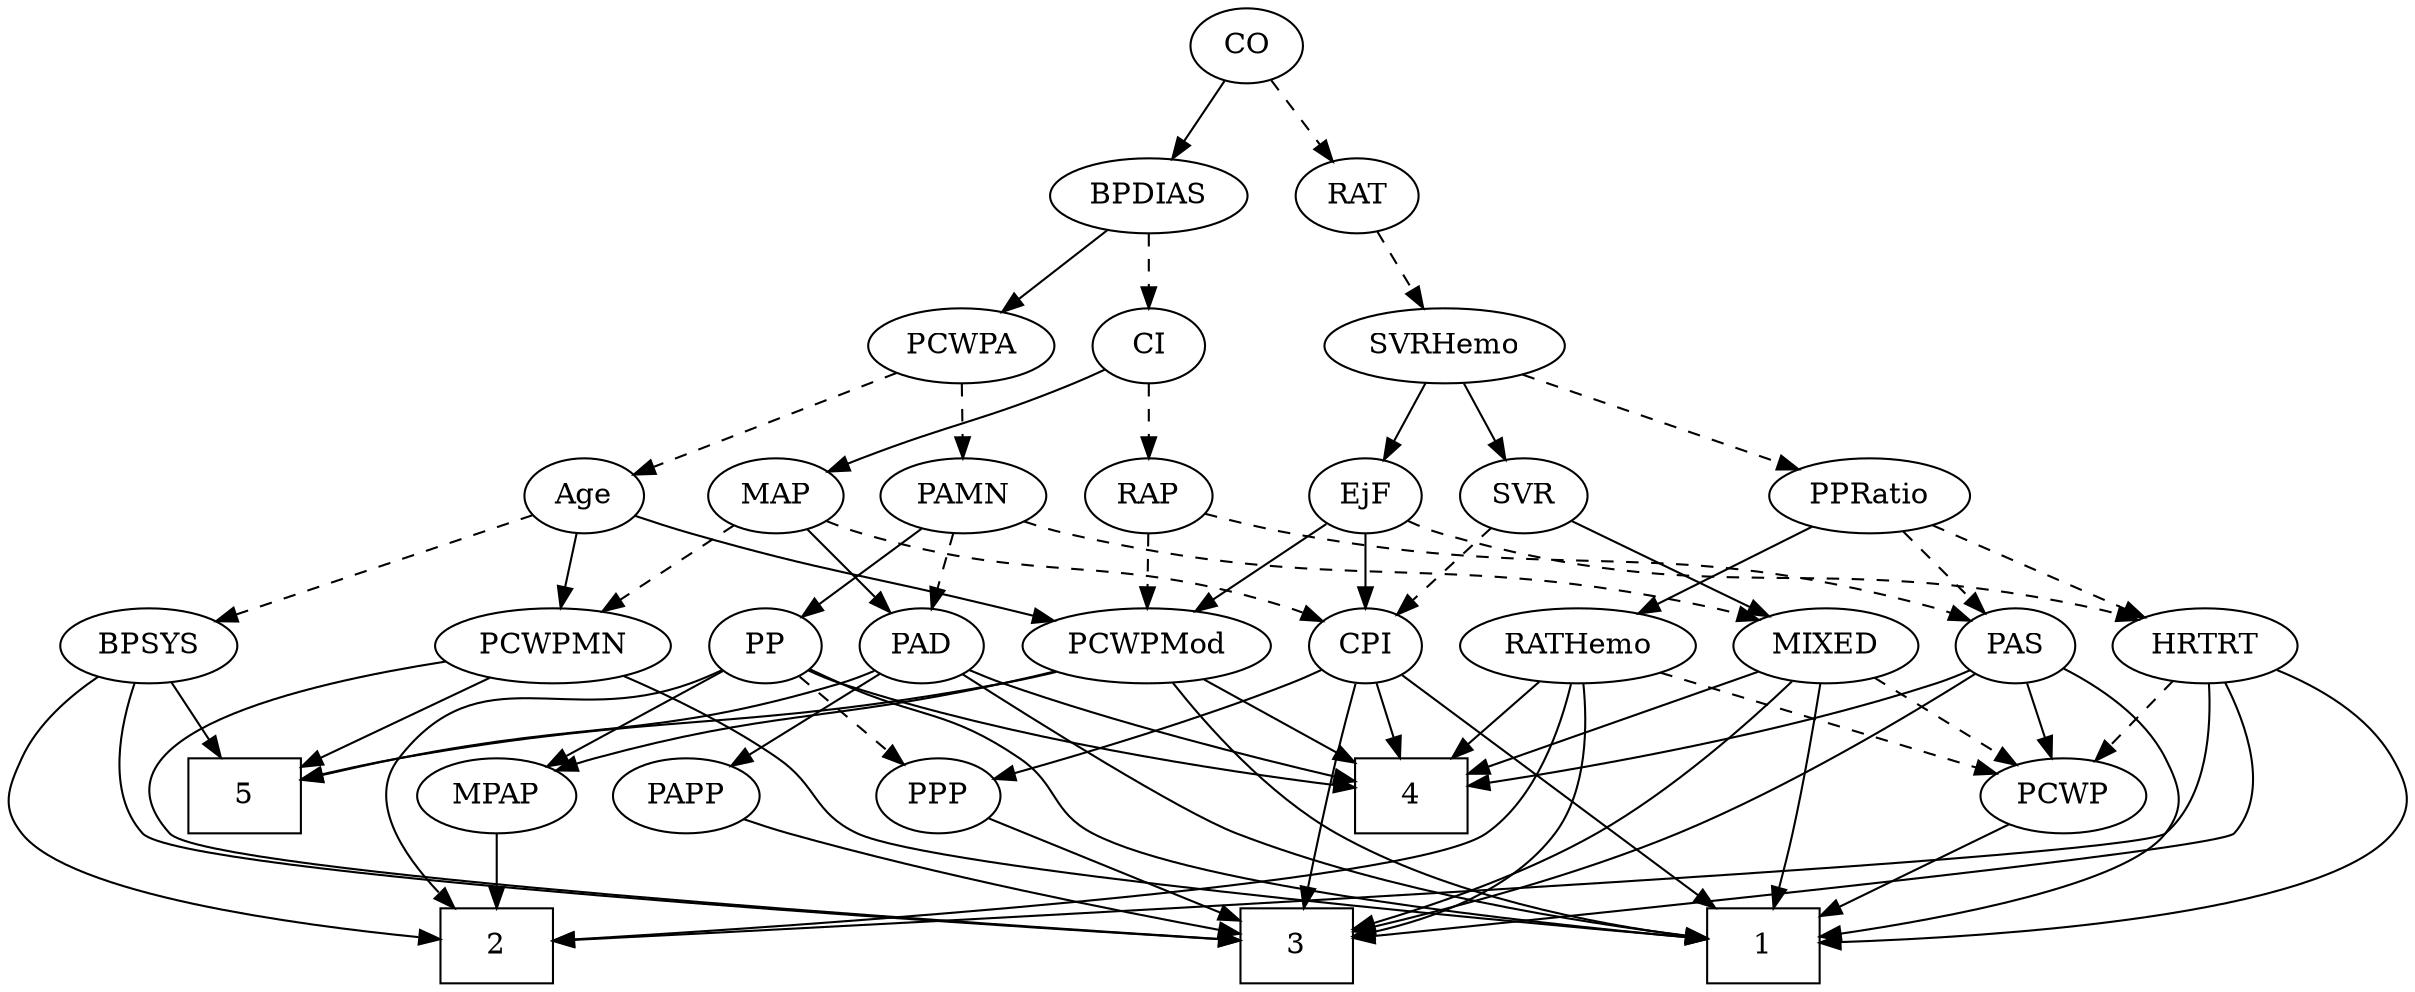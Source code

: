 strict digraph {
	graph [bb="0,0,1127.8,468"];
	node [label="\N"];
	1	[height=0.5,
		pos="714.7,18",
		shape=box,
		width=0.75];
	2	[height=0.5,
		pos="431.7,18",
		shape=box,
		width=0.75];
	3	[height=0.5,
		pos="566.7,18",
		shape=box,
		width=0.75];
	4	[height=0.5,
		pos="659.7,90",
		shape=box,
		width=0.75];
	5	[height=0.5,
		pos="155.7,90",
		shape=box,
		width=0.75];
	Age	[height=0.5,
		pos="214.7,234",
		width=0.75];
	BPSYS	[height=0.5,
		pos="37.697,162",
		width=1.0471];
	Age -> BPSYS	[pos="e,65.935,174.17 191.92,223.99 162.48,212.35 110.8,191.91 75.442,177.93",
		style=dashed];
	PCWPMod	[height=0.5,
		pos="525.7,162",
		width=1.4443];
	Age -> PCWPMod	[pos="e,487.07,174.16 240.39,227.77 295.18,216.57 421.93,190.48 464.7,180 468.78,179 473.01,177.92 477.24,176.8",
		style=solid];
	PCWPMN	[height=0.5,
		pos="155.7,162",
		width=1.3902];
	Age -> PCWPMN	[pos="e,169.71,179.63 201.89,217.81 194.41,208.93 184.78,197.5 176.25,187.39",
		style=solid];
	EjF	[height=0.5,
		pos="622.7,234",
		width=0.75];
	CPI	[height=0.5,
		pos="622.7,162",
		width=0.75];
	EjF -> CPI	[pos="e,622.7,180.1 622.7,215.7 622.7,207.98 622.7,198.71 622.7,190.11",
		style=solid];
	EjF -> PCWPMod	[pos="e,547.1,178.45 604.91,220.16 591.03,210.14 571.45,196.02 555.23,184.31",
		style=solid];
	HRTRT	[height=0.5,
		pos="1031.7,162",
		width=1.1013];
	EjF -> HRTRT	[pos="e,996.24,170.49 643.2,221.96 648.16,219.67 653.52,217.51 658.7,216 781.71,180.2 818.2,200.3 944.7,180 958.26,177.82 972.94,175.1 \
986.31,172.47",
		style=dashed];
	RAP	[height=0.5,
		pos="525.7,234",
		width=0.77632];
	PAS	[height=0.5,
		pos="792.7,162",
		width=0.75];
	RAP -> PAS	[pos="e,772.1,173.73 550.53,225.7 561.57,222.55 574.74,218.93 586.7,216 661.71,197.62 683.51,204.66 756.7,180 758.61,179.35 760.56,178.63 \
762.51,177.87",
		style=dashed];
	RAP -> PCWPMod	[pos="e,525.7,180.1 525.7,215.7 525.7,207.98 525.7,198.71 525.7,190.11",
		style=dashed];
	MIXED	[height=0.5,
		pos="707.7,162",
		width=1.1193];
	MIXED -> 1	[pos="e,738.45,36.09 730.91,147.21 744.07,137.97 759.35,124.47 766.7,108 773.21,93.387 772.75,86.811 766.7,72 762.21,61.017 754.23,51.081 \
745.84,42.858",
		style=solid];
	MIXED -> 3	[pos="e,593.94,22.204 710.09,144.03 711.87,124.58 711.7,92.733 695.7,72 673.66,43.456 633.6,30.186 603.95,24.079",
		style=solid];
	MIXED -> 4	[pos="e,671.66,108.45 696.32,144.41 690.69,136.2 683.76,126.1 677.46,116.9",
		style=solid];
	PCWP	[height=0.5,
		pos="967.7,90",
		width=0.97491];
	MIXED -> PCWP	[pos="e,936,98.045 737.88,150.06 744.07,147.95 750.57,145.83 756.7,144 815,126.6 883.47,110.11 926.23,100.28",
		style=dashed];
	MPAP	[height=0.5,
		pos="431.7,90",
		width=0.97491];
	MPAP -> 2	[pos="e,431.7,36.104 431.7,71.697 431.7,63.983 431.7,54.712 431.7,46.112",
		style=solid];
	BPSYS -> 2	[pos="e,404.46,20.374 24.703,144.93 10.615,125.46 -7.5673,92.707 10.697,72 35.938,43.381 296.11,26.37 394.39,20.924",
		style=solid];
	BPSYS -> 3	[pos="e,539.47,24.266 39.936,144.02 43.647,123.31 53.162,88.973 76.697,72 147.47,20.96 381.19,47.392 467.7,36 488.17,33.304 510.89,29.464 \
529.39,26.116",
		style=solid];
	BPSYS -> 5	[pos="e,128.46,107.16 60.448,147.5 77.215,137.56 100.36,123.83 119.63,112.39",
		style=solid];
	PAD	[height=0.5,
		pos="335.7,162",
		width=0.79437];
	PAD -> 1	[pos="e,687.47,23.184 338.58,143.88 342.99,123.36 353.49,89.543 376.7,72 378.2,70.864 589.85,38.204 677.42,24.729",
		style=solid];
	PAD -> 4	[pos="e,632.6,95.511 360.53,153.04 370.47,150 382.07,146.63 392.7,144 474.02,123.85 570.76,106.19 622.56,97.235",
		style=solid];
	PAD -> 5	[pos="e,183,102.45 311.76,152.11 283.99,141.75 236.89,123.99 196.7,108 195.31,107.45 193.9,106.88 192.47,106.31",
		style=solid];
	PAPP	[height=0.5,
		pos="270.7,90",
		width=0.88464];
	PAD -> PAPP	[pos="e,284.91,106.31 321.91,146.15 313.16,136.72 301.65,124.33 291.76,113.69",
		style=solid];
	CO	[height=0.5,
		pos="564.7,450",
		width=0.75];
	RAT	[height=0.5,
		pos="617.7,378",
		width=0.75827];
	CO -> RAT	[pos="e,605.97,394.49 576.46,433.46 583.32,424.4 592.12,412.79 599.82,402.61",
		style=dashed];
	BPDIAS	[height=0.5,
		pos="520.7,378",
		width=1.1735];
	CO -> BPDIAS	[pos="e,531.25,395.8 554.71,433.12 549.41,424.68 542.76,414.1 536.75,404.55",
		style=solid];
	PAS -> 1	[pos="e,742.02,33.175 794.55,143.74 795.76,124.89 795.23,94.387 782.7,72 775.15,58.523 762.64,47.299 750.39,38.702",
		style=solid];
	PAS -> 3	[pos="e,593.91,24.255 782.64,144.95 769.49,125.19 744.71,91.833 715.7,72 681.34,48.511 635.42,34.256 603.69,26.535",
		style=solid];
	PAS -> 4	[pos="e,686.9,105.32 772.21,150.22 751.92,139.54 720.42,122.96 695.91,110.06",
		style=solid];
	PAS -> PCWP	[pos="e,939.75,100.94 813.89,150.66 818.73,148.39 823.86,146.06 828.7,144 862.7,129.51 902.13,114.66 930.29,104.38",
		style=solid];
	PAMN	[height=0.5,
		pos="428.7,234",
		width=1.011];
	PAMN -> MIXED	[pos="e,677.56,174.12 459.11,223.95 468.56,221.26 479.03,218.39 488.7,216 563.67,197.46 584.29,200.7 658.7,180 661.68,179.17 664.75,178.26 \
667.82,177.3",
		style=dashed];
	PAMN -> PAD	[pos="e,353.37,176.3 409.43,218.5 395.51,208.02 376.57,193.77 361.37,182.33",
		style=dashed];
	PP	[height=0.5,
		pos="428.7,162",
		width=0.75];
	PAMN -> PP	[pos="e,428.7,180.1 428.7,215.7 428.7,207.98 428.7,198.71 428.7,190.11",
		style=solid];
	RATHemo	[height=0.5,
		pos="886.7,162",
		width=1.3721];
	RATHemo -> 2	[pos="e,459,23.631 860.93,146.57 824.97,127.01 757.22,92.19 695.7,72 654.02,58.324 531.6,36.222 469.2,25.393",
		style=solid];
	RATHemo -> 3	[pos="e,593.81,23.449 931.99,154.53 960.08,147.92 994.06,134.63 1011.7,108 1020.5,94.66 1022.4,83.906 1011.7,72 961.97,16.613 752.51,45.587 \
678.7,36 653.72,32.756 625.71,28.504 603.95,25.064",
		style=solid];
	RATHemo -> 4	[pos="e,686.82,99.363 850.23,149.75 807.99,136.73 738.82,115.4 696.46,102.34",
		style=solid];
	RATHemo -> PCWP	[pos="e,950.5,105.86 905.08,145.12 916.26,135.45 930.68,122.99 942.87,112.46",
		style=dashed];
	CPI -> 1	[pos="e,714.6,36.113 644.3,150.85 660.94,141.91 683.15,127.3 695.7,108 707.65,89.62 712.23,65.016 713.91,46.335",
		style=solid];
	CPI -> 3	[pos="e,573.54,36.346 616.16,144.43 606.61,120.22 588.74,74.894 577.29,45.871",
		style=solid];
	CPI -> 4	[pos="e,650.65,108.12 631.28,144.76 635.63,136.53 641.03,126.32 645.95,117.02",
		style=solid];
	PPP	[height=0.5,
		pos="511.7,90",
		width=0.75];
	CPI -> PPP	[pos="e,530.9,103.11 603.62,148.97 585.98,137.85 559.57,121.19 539.58,108.58",
		style=solid];
	SVRHemo	[height=0.5,
		pos="658.7,306",
		width=1.3902];
	RAT -> SVRHemo	[pos="e,648.67,324.12 627.21,360.76 632.03,352.53 638.01,342.32 643.46,333.02",
		style=dashed];
	SVR	[height=0.5,
		pos="695.7,234",
		width=0.77632];
	SVR -> MIXED	[pos="e,704.74,180.28 698.6,216.05 699.92,208.35 701.52,199.03 703.01,190.36",
		style=solid];
	SVR -> CPI	[pos="e,637.55,177.25 680.57,218.5 670.32,208.67 656.61,195.52 645.1,184.48",
		style=dashed];
	PCWPMod -> 1	[pos="e,687.49,32.896 541.43,144.77 560.08,126.02 592.55,94.821 623.7,72 640.87,59.418 661.25,47.317 678.36,37.862",
		style=solid];
	PCWPMod -> 4	[pos="e,632.29,105.32 553.14,146.67 573.37,136.1 601.1,121.61 623.2,110.06",
		style=solid];
	PCWPMod -> 5	[pos="e,183.01,97.781 487.47,149.59 479.96,147.57 472.11,145.6 464.7,144 361.4,121.78 333.48,127.84 229.7,108 217.68,105.7 204.65,102.84 \
192.92,100.12",
		style=solid];
	PCWPMod -> MPAP	[pos="e,450.9,105.3 504.84,145.46 491.36,135.43 473.68,122.27 459.09,111.4",
		style=solid];
	PCWPA	[height=0.5,
		pos="428.7,306",
		width=1.1555];
	PCWPA -> Age	[pos="e,238.54,242.8 396.19,294.37 356.2,281.29 288.65,259.19 248.21,245.96",
		style=dashed];
	PCWPA -> PAMN	[pos="e,428.7,252.1 428.7,287.7 428.7,279.98 428.7,270.71 428.7,262.11",
		style=dashed];
	PCWPMN -> 1	[pos="e,687.62,23.703 139.71,144.65 122.62,125.2 100.42,92.767 119.7,72 156.31,32.558 549.22,42.042 602.7,36 627.72,33.172 655.73,28.92 \
677.48,25.376",
		style=solid];
	PCWPMN -> 3	[pos="e,539.47,24.248 126.9,147.09 111.96,138.18 95.11,125.07 86.697,108 79.624,93.648 75.928,83.834 86.697,72 115.32,40.55 425.55,41.602 \
467.7,36 488.17,33.279 510.88,29.438 529.39,26.095",
		style=solid];
	PCWPMN -> 5	[pos="e,155.7,108.1 155.7,143.7 155.7,135.98 155.7,126.71 155.7,118.11",
		style=solid];
	SVRHemo -> EjF	[pos="e,631.08,251.31 649.98,288.05 645.72,279.77 640.5,269.62 635.77,260.42",
		style=solid];
	SVRHemo -> SVR	[pos="e,687.08,251.31 667.65,288.05 672.03,279.77 677.4,269.62 682.26,260.42",
		style=solid];
	PPRatio	[height=0.5,
		pos="839.7,234",
		width=1.1013];
	SVRHemo -> PPRatio	[pos="e,810.45,246.31 691.47,292.32 722.22,280.43 768.21,262.65 800.8,250.04",
		style=dashed];
	BPDIAS -> PCWPA	[pos="e,448.3,321.92 500.73,361.81 487.75,351.93 470.63,338.9 456.34,328.03",
		style=solid];
	CI	[height=0.5,
		pos="520.7,306",
		width=0.75];
	BPDIAS -> CI	[pos="e,520.7,324.1 520.7,359.7 520.7,351.98 520.7,342.71 520.7,334.11",
		style=dashed];
	MAP	[height=0.5,
		pos="339.7,234",
		width=0.84854];
	MAP -> PAD	[pos="e,336.67,180.1 338.71,215.7 338.27,207.98 337.74,198.71 337.25,190.11",
		style=solid];
	MAP -> CPI	[pos="e,602.14,173.85 363.62,222.79 370.06,220.31 377.07,217.85 383.7,216 471.96,191.37 499.39,207.81 586.7,180 588.62,179.39 590.58,178.69 \
592.53,177.94",
		style=dashed];
	MAP -> PCWPMN	[pos="e,188.99,175.67 314.5,223.41 284.72,212.08 234.68,193.05 198.73,179.37",
		style=dashed];
	PP -> 1	[pos="e,687.61,23.155 413.5,147.04 394.95,128.32 368.29,94.803 387.7,72 390.05,69.234 592.43,37.812 677.59,24.697",
		style=solid];
	PP -> 2	[pos="e,404.51,22.065 404.96,153.35 395.29,150.32 384,146.88 373.7,144 304.78,124.75 185.99,128.65 229.7,72 249.68,46.097 341.88,30.376 \
394.54,23.354",
		style=solid];
	PP -> 4	[pos="e,632.42,96.817 449.75,150.3 454.59,148.05 459.77,145.82 464.7,144 518.44,124.18 582.96,108.08 622.64,99.021",
		style=solid];
	PP -> MPAP	[pos="e,430.96,108.1 429.44,143.7 429.77,135.98 430.17,126.71 430.53,118.11",
		style=solid];
	PP -> PPP	[pos="e,495.62,104.56 445.09,147.17 457.34,136.85 474.25,122.58 487.97,111.01",
		style=dashed];
	PPP -> 3	[pos="e,553.24,36.127 523.63,73.811 530.44,65.141 539.16,54.052 546.96,44.12",
		style=solid];
	PPRatio -> PAS	[pos="e,803.43,178.99 828.56,216.41 822.74,207.74 815.51,196.97 809.06,187.38",
		style=dashed];
	PPRatio -> RATHemo	[pos="e,875.31,179.96 850.83,216.41 856.43,208.08 863.33,197.8 869.58,188.49",
		style=solid];
	PPRatio -> HRTRT	[pos="e,1001.6,173.98 869.7,222.06 902.57,210.08 955.46,190.8 991.81,177.54",
		style=dashed];
	PCWP -> 1	[pos="e,741.95,25.348 939.84,78.903 932.96,76.531 925.59,74.088 918.7,72 860.91,54.498 792.86,37.538 751.79,27.693",
		style=solid];
	CI -> RAP	[pos="e,524.47,252.1 521.93,287.7 522.48,279.98 523.15,270.71 523.76,262.11",
		style=dashed];
	CI -> MAP	[pos="e,364.81,244.75 498.2,295.51 492.2,293.02 485.72,290.38 479.7,288 437.31,271.27 426.28,268.21 383.7,252 380.64,250.83 377.46,249.62 \
374.27,248.4",
		style=solid];
	PAPP -> 3	[pos="e,539.37,23.453 296.27,78.803 302.86,76.38 309.99,73.939 316.7,72 391.11,50.486 480.29,33.667 529.5,25.144",
		style=solid];
	HRTRT -> 1	[pos="e,741.87,20.504 1063.6,151.18 1083.9,143.09 1108.5,129.42 1120.7,108 1128.6,94.09 1131.3,84.024 1120.7,72 1096.5,44.454 847.72,26.889 \
751.97,21.105",
		style=solid];
	HRTRT -> 2	[pos="e,458.91,24.392 1033.3,143.93 1034.2,123.46 1032.2,89.698 1011.7,72 971.13,36.975 583.89,42.543 530.7,36 510.2,33.479 487.48,29.653 \
468.98,26.268",
		style=solid];
	HRTRT -> 3	[pos="e,593.79,23.592 1050.9,146.17 1072.9,127.38 1103.5,94.731 1082.7,72 1052.3,38.749 723.44,41.384 678.7,36 653.69,32.991 625.68,28.739 \
603.93,25.241",
		style=solid];
	HRTRT -> PCWP	[pos="e,982.16,106.82 1017.2,145.12 1008.8,135.99 998.19,124.36 988.92,114.22",
		style=dashed];
}
